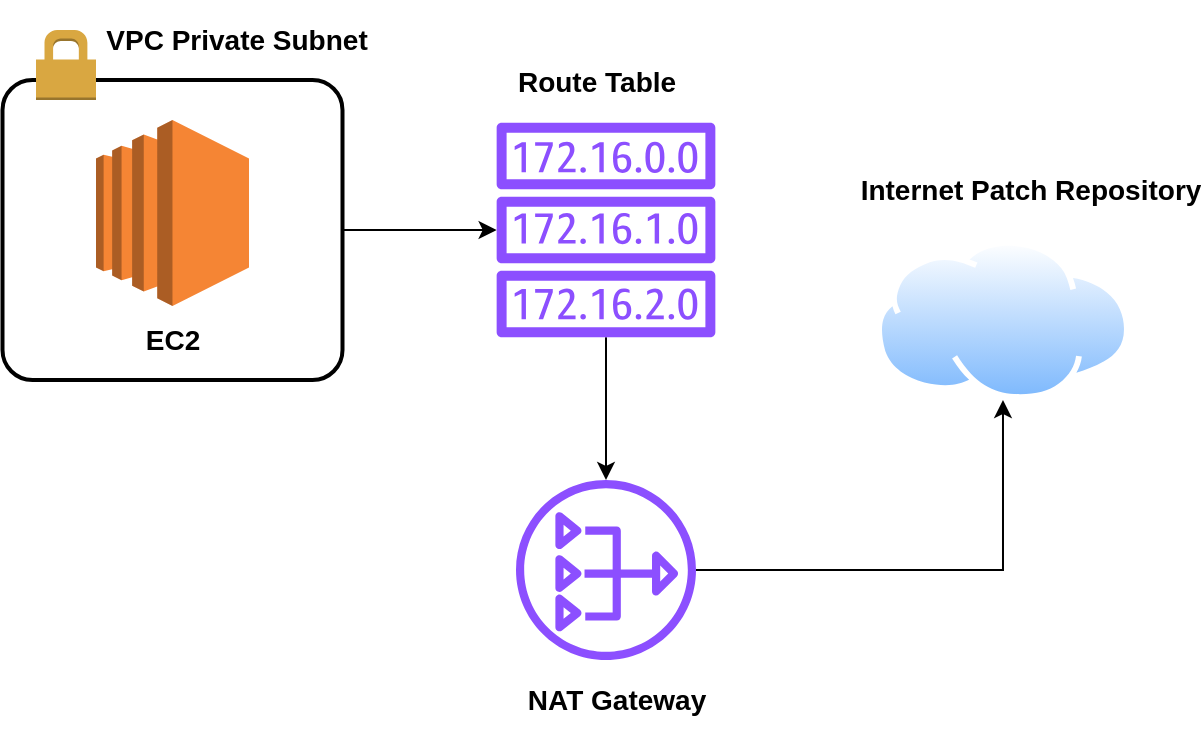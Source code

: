 <mxfile version="24.5.4" type="github">
  <diagram name="Page-1" id="5IOn9g5Ky148nhXx7qe2">
    <mxGraphModel dx="899" dy="506" grid="1" gridSize="10" guides="1" tooltips="1" connect="1" arrows="1" fold="1" page="1" pageScale="1" pageWidth="827" pageHeight="1169" math="0" shadow="0">
      <root>
        <mxCell id="0" />
        <mxCell id="1" parent="0" />
        <mxCell id="50Gv5OhbThJx_HmFxc46-1" value="" style="outlineConnect=0;dashed=0;verticalLabelPosition=bottom;verticalAlign=top;align=center;html=1;shape=mxgraph.aws3.ec2;fillColor=#F58534;gradientColor=none;" vertex="1" parent="1">
          <mxGeometry x="220" y="120" width="76.5" height="93" as="geometry" />
        </mxCell>
        <mxCell id="50Gv5OhbThJx_HmFxc46-9" style="edgeStyle=orthogonalEdgeStyle;rounded=0;orthogonalLoop=1;jettySize=auto;html=1;entryX=0.5;entryY=1;entryDx=0;entryDy=0;" edge="1" parent="1" source="50Gv5OhbThJx_HmFxc46-2" target="50Gv5OhbThJx_HmFxc46-5">
          <mxGeometry relative="1" as="geometry" />
        </mxCell>
        <mxCell id="50Gv5OhbThJx_HmFxc46-2" value="" style="sketch=0;outlineConnect=0;fontColor=#232F3E;gradientColor=none;fillColor=#8C4FFF;strokeColor=none;dashed=0;verticalLabelPosition=bottom;verticalAlign=top;align=center;html=1;fontSize=12;fontStyle=0;aspect=fixed;pointerEvents=1;shape=mxgraph.aws4.nat_gateway;" vertex="1" parent="1">
          <mxGeometry x="430" y="300" width="90" height="90" as="geometry" />
        </mxCell>
        <mxCell id="50Gv5OhbThJx_HmFxc46-3" value="" style="rounded=1;arcSize=10;dashed=0;fillColor=none;gradientColor=none;strokeWidth=2;" vertex="1" parent="1">
          <mxGeometry x="173.25" y="100" width="170" height="150" as="geometry" />
        </mxCell>
        <mxCell id="50Gv5OhbThJx_HmFxc46-4" value="" style="dashed=0;html=1;shape=mxgraph.aws3.permissions;fillColor=#D9A741;gradientColor=none;dashed=0;" vertex="1" parent="1">
          <mxGeometry x="190" y="75" width="30" height="35" as="geometry" />
        </mxCell>
        <mxCell id="50Gv5OhbThJx_HmFxc46-7" style="edgeStyle=orthogonalEdgeStyle;rounded=0;orthogonalLoop=1;jettySize=auto;html=1;exitX=1;exitY=0.5;exitDx=0;exitDy=0;" edge="1" parent="1" source="50Gv5OhbThJx_HmFxc46-3" target="50Gv5OhbThJx_HmFxc46-6">
          <mxGeometry relative="1" as="geometry" />
        </mxCell>
        <mxCell id="50Gv5OhbThJx_HmFxc46-5" value="" style="image;aspect=fixed;perimeter=ellipsePerimeter;html=1;align=center;shadow=0;dashed=0;spacingTop=3;image=img/lib/active_directory/internet_cloud.svg;" vertex="1" parent="1">
          <mxGeometry x="610" y="180" width="126.98" height="80" as="geometry" />
        </mxCell>
        <mxCell id="50Gv5OhbThJx_HmFxc46-8" style="edgeStyle=orthogonalEdgeStyle;rounded=0;orthogonalLoop=1;jettySize=auto;html=1;" edge="1" parent="1" source="50Gv5OhbThJx_HmFxc46-6" target="50Gv5OhbThJx_HmFxc46-2">
          <mxGeometry relative="1" as="geometry" />
        </mxCell>
        <mxCell id="50Gv5OhbThJx_HmFxc46-6" value="" style="sketch=0;outlineConnect=0;fontColor=#232F3E;gradientColor=none;fillColor=#8C4FFF;strokeColor=none;dashed=0;verticalLabelPosition=bottom;verticalAlign=top;align=center;html=1;fontSize=12;fontStyle=0;aspect=fixed;pointerEvents=1;shape=mxgraph.aws4.route_table;" vertex="1" parent="1">
          <mxGeometry x="420" y="121.41" width="110" height="107.18" as="geometry" />
        </mxCell>
        <mxCell id="50Gv5OhbThJx_HmFxc46-10" value="VPC Private Subnet" style="text;strokeColor=none;fillColor=none;html=1;fontSize=14;fontStyle=1;verticalAlign=middle;align=center;" vertex="1" parent="1">
          <mxGeometry x="240" y="60" width="100" height="40" as="geometry" />
        </mxCell>
        <mxCell id="50Gv5OhbThJx_HmFxc46-11" value="NAT Gateway" style="text;strokeColor=none;fillColor=none;html=1;fontSize=14;fontStyle=1;verticalAlign=middle;align=center;" vertex="1" parent="1">
          <mxGeometry x="430" y="390" width="100" height="40" as="geometry" />
        </mxCell>
        <mxCell id="50Gv5OhbThJx_HmFxc46-12" value="Route Table" style="text;strokeColor=none;fillColor=none;html=1;fontSize=14;fontStyle=1;verticalAlign=middle;align=center;" vertex="1" parent="1">
          <mxGeometry x="420" y="81.41" width="100" height="40" as="geometry" />
        </mxCell>
        <mxCell id="50Gv5OhbThJx_HmFxc46-13" value="Internet Patch Repository" style="text;strokeColor=none;fillColor=none;html=1;fontSize=14;fontStyle=1;verticalAlign=middle;align=center;" vertex="1" parent="1">
          <mxGeometry x="623.49" y="130" width="126.51" height="50" as="geometry" />
        </mxCell>
        <mxCell id="50Gv5OhbThJx_HmFxc46-14" value="EC2" style="text;strokeColor=none;fillColor=none;html=1;fontSize=14;fontStyle=1;verticalAlign=middle;align=center;" vertex="1" parent="1">
          <mxGeometry x="208.25" y="210" width="100" height="40" as="geometry" />
        </mxCell>
      </root>
    </mxGraphModel>
  </diagram>
</mxfile>

